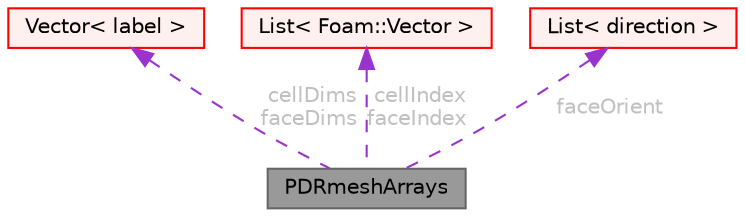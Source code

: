 digraph "PDRmeshArrays"
{
 // LATEX_PDF_SIZE
  bgcolor="transparent";
  edge [fontname=Helvetica,fontsize=10,labelfontname=Helvetica,labelfontsize=10];
  node [fontname=Helvetica,fontsize=10,shape=box,height=0.2,width=0.4];
  Node1 [id="Node000001",label="PDRmeshArrays",height=0.2,width=0.4,color="gray40", fillcolor="grey60", style="filled", fontcolor="black",tooltip="OpenFOAM/PDRblock addressing information."];
  Node2 -> Node1 [id="edge1_Node000001_Node000002",dir="back",color="darkorchid3",style="dashed",tooltip=" ",label=" cellDims\nfaceDims",fontcolor="grey" ];
  Node2 [id="Node000002",label="Vector\< label \>",height=0.2,width=0.4,color="red", fillcolor="#FFF0F0", style="filled",URL="$classFoam_1_1Vector.html",tooltip=" "];
  Node7 -> Node1 [id="edge2_Node000001_Node000007",dir="back",color="darkorchid3",style="dashed",tooltip=" ",label=" cellIndex\nfaceIndex",fontcolor="grey" ];
  Node7 [id="Node000007",label="List\< Foam::Vector \>",height=0.2,width=0.4,color="red", fillcolor="#FFF0F0", style="filled",URL="$classFoam_1_1List.html",tooltip=" "];
  Node11 -> Node1 [id="edge3_Node000001_Node000011",dir="back",color="darkorchid3",style="dashed",tooltip=" ",label=" faceOrient",fontcolor="grey" ];
  Node11 [id="Node000011",label="List\< direction \>",height=0.2,width=0.4,color="red", fillcolor="#FFF0F0", style="filled",URL="$classFoam_1_1List.html",tooltip=" "];
}
